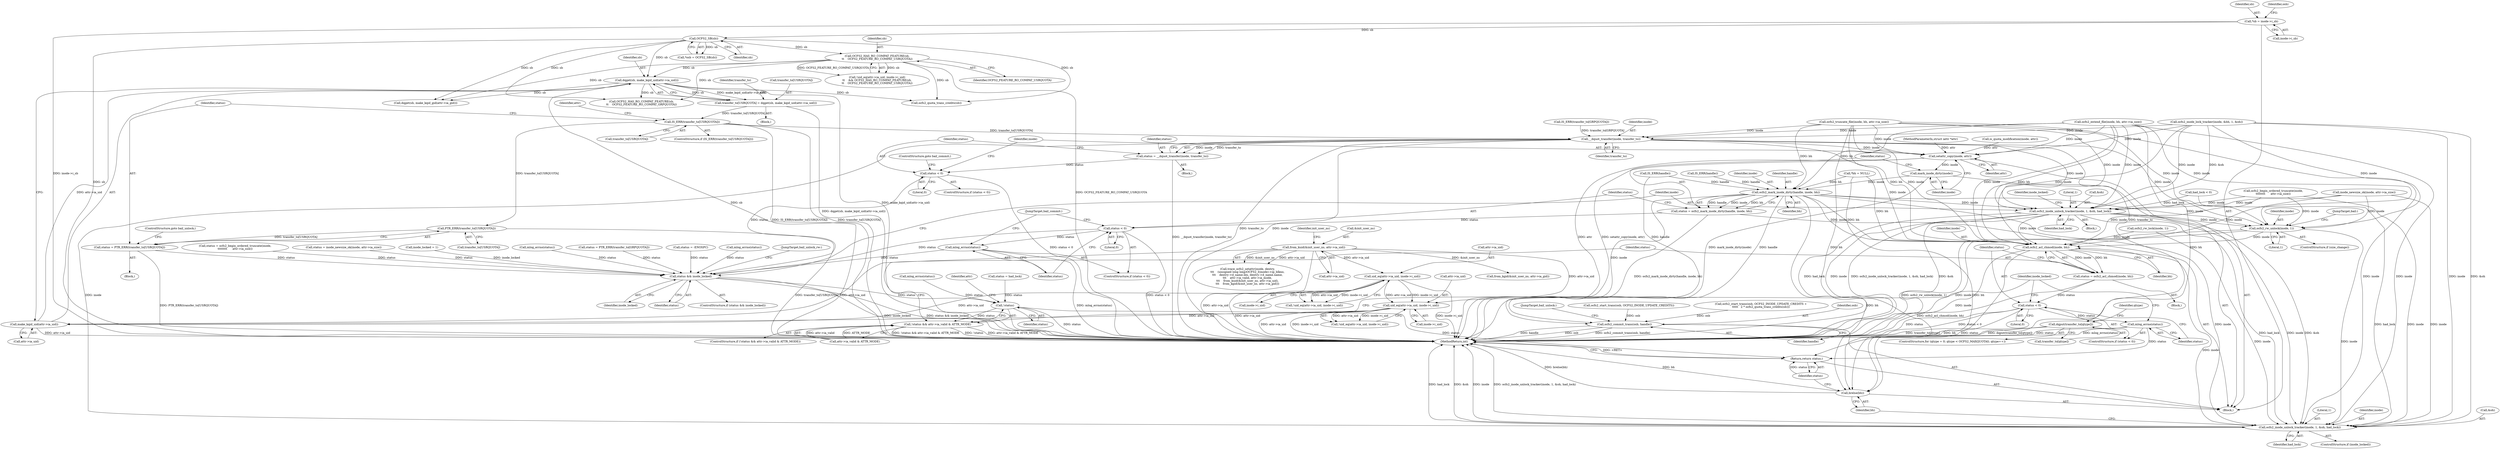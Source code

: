 digraph "0_linux_28f5a8a7c033cbf3e32277f4cc9c6afd74f05300@array" {
"1000413" [label="(Call,IS_ERR(transfer_to[USRQUOTA]))"];
"1000402" [label="(Call,transfer_to[USRQUOTA] = dqget(sb, make_kqid_uid(attr->ia_uid)))"];
"1000406" [label="(Call,dqget(sb, make_kqid_uid(attr->ia_uid)))"];
"1000131" [label="(Call,OCFS2_SB(sb))"];
"1000123" [label="(Call,*sb = inode->i_sb)"];
"1000398" [label="(Call,OCFS2_HAS_RO_COMPAT_FEATURE(sb,\n\t\t    OCFS2_FEATURE_RO_COMPAT_USRQUOTA))"];
"1000408" [label="(Call,make_kqid_uid(attr->ia_uid))"];
"1000360" [label="(Call,uid_eq(attr->ia_uid, inode->i_uid))"];
"1000170" [label="(Call,from_kuid(&init_user_ns, attr->ia_uid))"];
"1000391" [label="(Call,uid_eq(attr->ia_uid, inode->i_uid))"];
"1000420" [label="(Call,PTR_ERR(transfer_to[USRQUOTA]))"];
"1000418" [label="(Call,status = PTR_ERR(transfer_to[USRQUOTA]))"];
"1000540" [label="(Call,status && inode_locked)"];
"1000575" [label="(Call,!status)"];
"1000574" [label="(Call,!status && attr->ia_valid & ATTR_MODE)"];
"1000604" [label="(Return,return status;)"];
"1000491" [label="(Call,__dquot_transfer(inode, transfer_to))"];
"1000489" [label="(Call,status = __dquot_transfer(inode, transfer_to))"];
"1000495" [label="(Call,status < 0)"];
"1000517" [label="(Call,setattr_copy(inode, attr))"];
"1000520" [label="(Call,mark_inode_dirty(inode))"];
"1000524" [label="(Call,ocfs2_mark_inode_dirty(handle, inode, bh))"];
"1000522" [label="(Call,status = ocfs2_mark_inode_dirty(handle, inode, bh))"];
"1000529" [label="(Call,status < 0)"];
"1000532" [label="(Call,mlog_errno(status))"];
"1000535" [label="(Call,ocfs2_commit_trans(osb, handle))"];
"1000544" [label="(Call,ocfs2_inode_unlock_tracker(inode, 1, &oh, had_lock))"];
"1000556" [label="(Call,ocfs2_rw_unlock(inode, 1))"];
"1000585" [label="(Call,ocfs2_acl_chmod(inode, bh))"];
"1000583" [label="(Call,status = ocfs2_acl_chmod(inode, bh))"];
"1000589" [label="(Call,status < 0)"];
"1000592" [label="(Call,mlog_errno(status))"];
"1000596" [label="(Call,ocfs2_inode_unlock_tracker(inode, 1, &oh, had_lock))"];
"1000602" [label="(Call,brelse(bh))"];
"1000569" [label="(Call,dqput(transfer_to[qtype]))"];
"1000391" [label="(Call,uid_eq(attr->ia_uid, inode->i_uid))"];
"1000131" [label="(Call,OCFS2_SB(sb))"];
"1000124" [label="(Identifier,sb)"];
"1000359" [label="(Call,!uid_eq(attr->ia_uid, inode->i_uid))"];
"1000171" [label="(Call,&init_user_ns)"];
"1000107" [label="(Block,)"];
"1000490" [label="(Identifier,status)"];
"1000470" [label="(Call,ocfs2_start_trans(osb, OCFS2_INODE_UPDATE_CREDITS +\n\t\t\t\t\t   2 * ocfs2_quota_trans_credits(sb)))"];
"1000569" [label="(Call,dqput(transfer_to[qtype]))"];
"1000585" [label="(Call,ocfs2_acl_chmod(inode, bh))"];
"1000389" [label="(Call,!uid_eq(attr->ia_uid, inode->i_uid)\n\t\t    && OCFS2_HAS_RO_COMPAT_FEATURE(sb,\n\t\t    OCFS2_FEATURE_RO_COMPAT_USRQUOTA))"];
"1000542" [label="(Identifier,inode_locked)"];
"1000604" [label="(Return,return status;)"];
"1000528" [label="(ControlStructure,if (status < 0))"];
"1000532" [label="(Call,mlog_errno(status))"];
"1000419" [label="(Identifier,status)"];
"1000125" [label="(Call,inode->i_sb)"];
"1000346" [label="(Call,status = -ENOSPC)"];
"1000130" [label="(Identifier,osb)"];
"1000176" [label="(Call,from_kgid(&init_user_ns, attr->ia_gid))"];
"1000495" [label="(Call,status < 0)"];
"1000545" [label="(Identifier,inode)"];
"1000486" [label="(Call,mlog_errno(status))"];
"1000309" [label="(Call,ocfs2_begin_ordered_truncate(inode,\n\t\t\t\t\t\t\t\t      attr->ia_size))"];
"1000596" [label="(Call,ocfs2_inode_unlock_tracker(inode, 1, &oh, had_lock))"];
"1000145" [label="(Call,trace_ocfs2_setattr(inode, dentry,\n\t\t\t    (unsigned long long)OCFS2_I(inode)->ip_blkno,\n\t\t\t    dentry->d_name.len, dentry->d_name.name,\n\t\t\t    attr->ia_valid, attr->ia_mode,\n\t\t\t    from_kuid(&init_user_ns, attr->ia_uid),\n\t\t\t    from_kgid(&init_user_ns, attr->ia_gid)))"];
"1000420" [label="(Call,PTR_ERR(transfer_to[USRQUOTA]))"];
"1000390" [label="(Call,!uid_eq(attr->ia_uid, inode->i_uid))"];
"1000399" [label="(Identifier,sb)"];
"1000395" [label="(Call,inode->i_uid)"];
"1000533" [label="(Identifier,status)"];
"1000536" [label="(Identifier,osb)"];
"1000588" [label="(ControlStructure,if (status < 0))"];
"1000558" [label="(Literal,1)"];
"1000534" [label="(JumpTarget,bail_commit:)"];
"1000421" [label="(Call,transfer_to[USRQUOTA])"];
"1000553" [label="(JumpTarget,bail_unlock_rw:)"];
"1000441" [label="(Call,OCFS2_HAS_RO_COMPAT_FEATURE(sb,\n\t\t    OCFS2_FEATURE_RO_COMPAT_GRPQUOTA))"];
"1000577" [label="(Call,attr->ia_valid & ATTR_MODE)"];
"1000285" [label="(Call,inode_newsize_ok(inode, attr->ia_size))"];
"1000408" [label="(Call,make_kqid_uid(attr->ia_uid))"];
"1000520" [label="(Call,mark_inode_dirty(inode))"];
"1000584" [label="(Identifier,status)"];
"1000598" [label="(Literal,1)"];
"1000560" [label="(ControlStructure,for (qtype = 0; qtype < OCFS2_MAXQUOTAS; qtype++))"];
"1000554" [label="(ControlStructure,if (size_change))"];
"1000412" [label="(ControlStructure,if (IS_ERR(transfer_to[USRQUOTA])))"];
"1000476" [label="(Call,ocfs2_quota_trans_credits(sb))"];
"1000409" [label="(Call,attr->ia_uid)"];
"1000519" [label="(Identifier,attr)"];
"1000392" [label="(Call,attr->ia_uid)"];
"1000559" [label="(JumpTarget,bail:)"];
"1000591" [label="(Literal,0)"];
"1000568" [label="(Identifier,qtype)"];
"1000556" [label="(Call,ocfs2_rw_unlock(inode, 1))"];
"1000424" [label="(ControlStructure,goto bail_unlock;)"];
"1000265" [label="(Call,status = had_lock)"];
"1000538" [label="(JumpTarget,bail_unlock:)"];
"1000551" [label="(Identifier,inode_locked)"];
"1000489" [label="(Call,status = __dquot_transfer(inode, transfer_to))"];
"1000606" [label="(MethodReturn,int)"];
"1000418" [label="(Call,status = PTR_ERR(transfer_to[USRQUOTA]))"];
"1000248" [label="(Call,mlog_errno(status))"];
"1000518" [label="(Identifier,inode)"];
"1000417" [label="(Block,)"];
"1000414" [label="(Call,transfer_to[USRQUOTA])"];
"1000307" [label="(Call,status = ocfs2_begin_ordered_truncate(inode,\n\t\t\t\t\t\t\t\t      attr->ia_size))"];
"1000592" [label="(Call,mlog_errno(status))"];
"1000595" [label="(Identifier,inode_locked)"];
"1000240" [label="(Call,ocfs2_rw_lock(inode, 1))"];
"1000582" [label="(Block,)"];
"1000498" [label="(ControlStructure,goto bail_commit;)"];
"1000527" [label="(Identifier,bh)"];
"1000575" [label="(Call,!status)"];
"1000530" [label="(Identifier,status)"];
"1000526" [label="(Identifier,inode)"];
"1000535" [label="(Call,ocfs2_commit_trans(osb, handle))"];
"1000479" [label="(Call,IS_ERR(handle))"];
"1000547" [label="(Call,&oh)"];
"1000576" [label="(Identifier,status)"];
"1000602" [label="(Call,brelse(bh))"];
"1000129" [label="(Call,*osb = OCFS2_SB(sb))"];
"1000361" [label="(Call,attr->ia_uid)"];
"1000492" [label="(Identifier,inode)"];
"1000522" [label="(Call,status = ocfs2_mark_inode_dirty(handle, inode, bh))"];
"1000261" [label="(Call,had_lock < 0)"];
"1000557" [label="(Identifier,inode)"];
"1000406" [label="(Call,dqget(sb, make_kqid_uid(attr->ia_uid)))"];
"1000456" [label="(Call,IS_ERR(transfer_to[GRPQUOTA]))"];
"1000503" [label="(Call,ocfs2_start_trans(osb, OCFS2_INODE_UPDATE_CREDITS))"];
"1000401" [label="(Block,)"];
"1000601" [label="(Identifier,had_lock)"];
"1000597" [label="(Identifier,inode)"];
"1000493" [label="(Identifier,transfer_to)"];
"1000579" [label="(Identifier,attr)"];
"1000283" [label="(Call,status = inode_newsize_ok(inode, attr->ia_size))"];
"1000497" [label="(Literal,0)"];
"1000319" [label="(Call,ocfs2_truncate_file(inode, bh, attr->ia_size))"];
"1000106" [label="(MethodParameterIn,struct iattr *attr)"];
"1000134" [label="(Call,*bh = NULL)"];
"1000277" [label="(Call,inode_locked = 1)"];
"1000531" [label="(Literal,0)"];
"1000494" [label="(ControlStructure,if (status < 0))"];
"1000398" [label="(Call,OCFS2_HAS_RO_COMPAT_FEATURE(sb,\n\t\t    OCFS2_FEATURE_RO_COMPAT_USRQUOTA))"];
"1000586" [label="(Identifier,inode)"];
"1000123" [label="(Call,*sb = inode->i_sb)"];
"1000537" [label="(Identifier,handle)"];
"1000605" [label="(Identifier,status)"];
"1000415" [label="(Identifier,transfer_to)"];
"1000570" [label="(Call,transfer_to[qtype])"];
"1000540" [label="(Call,status && inode_locked)"];
"1000381" [label="(Block,)"];
"1000132" [label="(Identifier,sb)"];
"1000525" [label="(Identifier,handle)"];
"1000328" [label="(Call,ocfs2_extend_file(inode, bh, attr->ia_size))"];
"1000517" [label="(Call,setattr_copy(inode, attr))"];
"1000402" [label="(Call,transfer_to[USRQUOTA] = dqget(sb, make_kqid_uid(attr->ia_uid)))"];
"1000491" [label="(Call,__dquot_transfer(inode, transfer_to))"];
"1000178" [label="(Identifier,init_user_ns)"];
"1000573" [label="(ControlStructure,if (!status && attr->ia_valid & ATTR_MODE))"];
"1000574" [label="(Call,!status && attr->ia_valid & ATTR_MODE)"];
"1000594" [label="(ControlStructure,if (inode_locked))"];
"1000589" [label="(Call,status < 0)"];
"1000593" [label="(Identifier,status)"];
"1000413" [label="(Call,IS_ERR(transfer_to[USRQUOTA]))"];
"1000514" [label="(Call,mlog_errno(status))"];
"1000507" [label="(Call,IS_ERR(handle))"];
"1000496" [label="(Identifier,status)"];
"1000521" [label="(Identifier,inode)"];
"1000541" [label="(Identifier,status)"];
"1000403" [label="(Call,transfer_to[USRQUOTA])"];
"1000549" [label="(Identifier,had_lock)"];
"1000529" [label="(Call,status < 0)"];
"1000583" [label="(Call,status = ocfs2_acl_chmod(inode, bh))"];
"1000603" [label="(Identifier,bh)"];
"1000360" [label="(Call,uid_eq(attr->ia_uid, inode->i_uid))"];
"1000364" [label="(Call,inode->i_uid)"];
"1000590" [label="(Identifier,status)"];
"1000461" [label="(Call,status = PTR_ERR(transfer_to[GRPQUOTA]))"];
"1000587" [label="(Identifier,bh)"];
"1000253" [label="(Call,ocfs2_inode_lock_tracker(inode, &bh, 1, &oh))"];
"1000524" [label="(Call,ocfs2_mark_inode_dirty(handle, inode, bh))"];
"1000543" [label="(Block,)"];
"1000546" [label="(Literal,1)"];
"1000539" [label="(ControlStructure,if (status && inode_locked))"];
"1000400" [label="(Identifier,OCFS2_FEATURE_RO_COMPAT_USRQUOTA)"];
"1000170" [label="(Call,from_kuid(&init_user_ns, attr->ia_uid))"];
"1000599" [label="(Call,&oh)"];
"1000211" [label="(Call,is_quota_modification(inode, attr))"];
"1000523" [label="(Identifier,status)"];
"1000544" [label="(Call,ocfs2_inode_unlock_tracker(inode, 1, &oh, had_lock))"];
"1000173" [label="(Call,attr->ia_uid)"];
"1000449" [label="(Call,dqget(sb, make_kqid_gid(attr->ia_gid)))"];
"1000429" [label="(Identifier,attr)"];
"1000407" [label="(Identifier,sb)"];
"1000413" -> "1000412"  [label="AST: "];
"1000413" -> "1000414"  [label="CFG: "];
"1000414" -> "1000413"  [label="AST: "];
"1000419" -> "1000413"  [label="CFG: "];
"1000429" -> "1000413"  [label="CFG: "];
"1000413" -> "1000606"  [label="DDG: transfer_to[USRQUOTA]"];
"1000413" -> "1000606"  [label="DDG: IS_ERR(transfer_to[USRQUOTA])"];
"1000402" -> "1000413"  [label="DDG: transfer_to[USRQUOTA]"];
"1000413" -> "1000420"  [label="DDG: transfer_to[USRQUOTA]"];
"1000413" -> "1000491"  [label="DDG: transfer_to[USRQUOTA]"];
"1000402" -> "1000401"  [label="AST: "];
"1000402" -> "1000406"  [label="CFG: "];
"1000403" -> "1000402"  [label="AST: "];
"1000406" -> "1000402"  [label="AST: "];
"1000415" -> "1000402"  [label="CFG: "];
"1000402" -> "1000606"  [label="DDG: dqget(sb, make_kqid_uid(attr->ia_uid))"];
"1000406" -> "1000402"  [label="DDG: sb"];
"1000406" -> "1000402"  [label="DDG: make_kqid_uid(attr->ia_uid)"];
"1000406" -> "1000408"  [label="CFG: "];
"1000407" -> "1000406"  [label="AST: "];
"1000408" -> "1000406"  [label="AST: "];
"1000406" -> "1000606"  [label="DDG: sb"];
"1000406" -> "1000606"  [label="DDG: make_kqid_uid(attr->ia_uid)"];
"1000131" -> "1000406"  [label="DDG: sb"];
"1000398" -> "1000406"  [label="DDG: sb"];
"1000408" -> "1000406"  [label="DDG: attr->ia_uid"];
"1000406" -> "1000441"  [label="DDG: sb"];
"1000406" -> "1000449"  [label="DDG: sb"];
"1000406" -> "1000476"  [label="DDG: sb"];
"1000131" -> "1000129"  [label="AST: "];
"1000131" -> "1000132"  [label="CFG: "];
"1000132" -> "1000131"  [label="AST: "];
"1000129" -> "1000131"  [label="CFG: "];
"1000131" -> "1000606"  [label="DDG: sb"];
"1000131" -> "1000129"  [label="DDG: sb"];
"1000123" -> "1000131"  [label="DDG: sb"];
"1000131" -> "1000398"  [label="DDG: sb"];
"1000131" -> "1000441"  [label="DDG: sb"];
"1000131" -> "1000449"  [label="DDG: sb"];
"1000131" -> "1000476"  [label="DDG: sb"];
"1000123" -> "1000107"  [label="AST: "];
"1000123" -> "1000125"  [label="CFG: "];
"1000124" -> "1000123"  [label="AST: "];
"1000125" -> "1000123"  [label="AST: "];
"1000130" -> "1000123"  [label="CFG: "];
"1000123" -> "1000606"  [label="DDG: inode->i_sb"];
"1000398" -> "1000389"  [label="AST: "];
"1000398" -> "1000400"  [label="CFG: "];
"1000399" -> "1000398"  [label="AST: "];
"1000400" -> "1000398"  [label="AST: "];
"1000389" -> "1000398"  [label="CFG: "];
"1000398" -> "1000606"  [label="DDG: OCFS2_FEATURE_RO_COMPAT_USRQUOTA"];
"1000398" -> "1000389"  [label="DDG: sb"];
"1000398" -> "1000389"  [label="DDG: OCFS2_FEATURE_RO_COMPAT_USRQUOTA"];
"1000398" -> "1000441"  [label="DDG: sb"];
"1000398" -> "1000449"  [label="DDG: sb"];
"1000398" -> "1000476"  [label="DDG: sb"];
"1000408" -> "1000409"  [label="CFG: "];
"1000409" -> "1000408"  [label="AST: "];
"1000408" -> "1000606"  [label="DDG: attr->ia_uid"];
"1000360" -> "1000408"  [label="DDG: attr->ia_uid"];
"1000391" -> "1000408"  [label="DDG: attr->ia_uid"];
"1000170" -> "1000408"  [label="DDG: attr->ia_uid"];
"1000360" -> "1000359"  [label="AST: "];
"1000360" -> "1000364"  [label="CFG: "];
"1000361" -> "1000360"  [label="AST: "];
"1000364" -> "1000360"  [label="AST: "];
"1000359" -> "1000360"  [label="CFG: "];
"1000360" -> "1000606"  [label="DDG: attr->ia_uid"];
"1000360" -> "1000606"  [label="DDG: inode->i_uid"];
"1000360" -> "1000359"  [label="DDG: attr->ia_uid"];
"1000360" -> "1000359"  [label="DDG: inode->i_uid"];
"1000170" -> "1000360"  [label="DDG: attr->ia_uid"];
"1000360" -> "1000391"  [label="DDG: attr->ia_uid"];
"1000360" -> "1000391"  [label="DDG: inode->i_uid"];
"1000170" -> "1000145"  [label="AST: "];
"1000170" -> "1000173"  [label="CFG: "];
"1000171" -> "1000170"  [label="AST: "];
"1000173" -> "1000170"  [label="AST: "];
"1000178" -> "1000170"  [label="CFG: "];
"1000170" -> "1000606"  [label="DDG: attr->ia_uid"];
"1000170" -> "1000145"  [label="DDG: &init_user_ns"];
"1000170" -> "1000145"  [label="DDG: attr->ia_uid"];
"1000170" -> "1000176"  [label="DDG: &init_user_ns"];
"1000170" -> "1000391"  [label="DDG: attr->ia_uid"];
"1000391" -> "1000390"  [label="AST: "];
"1000391" -> "1000395"  [label="CFG: "];
"1000392" -> "1000391"  [label="AST: "];
"1000395" -> "1000391"  [label="AST: "];
"1000390" -> "1000391"  [label="CFG: "];
"1000391" -> "1000606"  [label="DDG: attr->ia_uid"];
"1000391" -> "1000606"  [label="DDG: inode->i_uid"];
"1000391" -> "1000390"  [label="DDG: attr->ia_uid"];
"1000391" -> "1000390"  [label="DDG: inode->i_uid"];
"1000420" -> "1000418"  [label="AST: "];
"1000420" -> "1000421"  [label="CFG: "];
"1000421" -> "1000420"  [label="AST: "];
"1000418" -> "1000420"  [label="CFG: "];
"1000420" -> "1000606"  [label="DDG: transfer_to[USRQUOTA]"];
"1000420" -> "1000418"  [label="DDG: transfer_to[USRQUOTA]"];
"1000418" -> "1000417"  [label="AST: "];
"1000419" -> "1000418"  [label="AST: "];
"1000424" -> "1000418"  [label="CFG: "];
"1000418" -> "1000606"  [label="DDG: PTR_ERR(transfer_to[USRQUOTA])"];
"1000418" -> "1000540"  [label="DDG: status"];
"1000540" -> "1000539"  [label="AST: "];
"1000540" -> "1000541"  [label="CFG: "];
"1000540" -> "1000542"  [label="CFG: "];
"1000541" -> "1000540"  [label="AST: "];
"1000542" -> "1000540"  [label="AST: "];
"1000545" -> "1000540"  [label="CFG: "];
"1000553" -> "1000540"  [label="CFG: "];
"1000540" -> "1000606"  [label="DDG: status && inode_locked"];
"1000540" -> "1000606"  [label="DDG: inode_locked"];
"1000532" -> "1000540"  [label="DDG: status"];
"1000283" -> "1000540"  [label="DDG: status"];
"1000495" -> "1000540"  [label="DDG: status"];
"1000514" -> "1000540"  [label="DDG: status"];
"1000346" -> "1000540"  [label="DDG: status"];
"1000529" -> "1000540"  [label="DDG: status"];
"1000461" -> "1000540"  [label="DDG: status"];
"1000307" -> "1000540"  [label="DDG: status"];
"1000486" -> "1000540"  [label="DDG: status"];
"1000277" -> "1000540"  [label="DDG: inode_locked"];
"1000540" -> "1000575"  [label="DDG: status"];
"1000575" -> "1000574"  [label="AST: "];
"1000575" -> "1000576"  [label="CFG: "];
"1000576" -> "1000575"  [label="AST: "];
"1000579" -> "1000575"  [label="CFG: "];
"1000574" -> "1000575"  [label="CFG: "];
"1000575" -> "1000606"  [label="DDG: status"];
"1000575" -> "1000574"  [label="DDG: status"];
"1000265" -> "1000575"  [label="DDG: status"];
"1000248" -> "1000575"  [label="DDG: status"];
"1000575" -> "1000604"  [label="DDG: status"];
"1000574" -> "1000573"  [label="AST: "];
"1000574" -> "1000577"  [label="CFG: "];
"1000577" -> "1000574"  [label="AST: "];
"1000584" -> "1000574"  [label="CFG: "];
"1000595" -> "1000574"  [label="CFG: "];
"1000574" -> "1000606"  [label="DDG: !status"];
"1000574" -> "1000606"  [label="DDG: attr->ia_valid & ATTR_MODE"];
"1000574" -> "1000606"  [label="DDG: !status && attr->ia_valid & ATTR_MODE"];
"1000577" -> "1000574"  [label="DDG: attr->ia_valid"];
"1000577" -> "1000574"  [label="DDG: ATTR_MODE"];
"1000604" -> "1000107"  [label="AST: "];
"1000604" -> "1000605"  [label="CFG: "];
"1000605" -> "1000604"  [label="AST: "];
"1000606" -> "1000604"  [label="CFG: "];
"1000604" -> "1000606"  [label="DDG: <RET>"];
"1000605" -> "1000604"  [label="DDG: status"];
"1000589" -> "1000604"  [label="DDG: status"];
"1000592" -> "1000604"  [label="DDG: status"];
"1000491" -> "1000489"  [label="AST: "];
"1000491" -> "1000493"  [label="CFG: "];
"1000492" -> "1000491"  [label="AST: "];
"1000493" -> "1000491"  [label="AST: "];
"1000489" -> "1000491"  [label="CFG: "];
"1000491" -> "1000606"  [label="DDG: transfer_to"];
"1000491" -> "1000606"  [label="DDG: inode"];
"1000491" -> "1000489"  [label="DDG: inode"];
"1000491" -> "1000489"  [label="DDG: transfer_to"];
"1000253" -> "1000491"  [label="DDG: inode"];
"1000328" -> "1000491"  [label="DDG: inode"];
"1000319" -> "1000491"  [label="DDG: inode"];
"1000456" -> "1000491"  [label="DDG: transfer_to[GRPQUOTA]"];
"1000491" -> "1000517"  [label="DDG: inode"];
"1000491" -> "1000544"  [label="DDG: inode"];
"1000491" -> "1000556"  [label="DDG: inode"];
"1000491" -> "1000569"  [label="DDG: transfer_to"];
"1000491" -> "1000585"  [label="DDG: inode"];
"1000491" -> "1000596"  [label="DDG: inode"];
"1000489" -> "1000381"  [label="AST: "];
"1000490" -> "1000489"  [label="AST: "];
"1000496" -> "1000489"  [label="CFG: "];
"1000489" -> "1000606"  [label="DDG: __dquot_transfer(inode, transfer_to)"];
"1000489" -> "1000495"  [label="DDG: status"];
"1000495" -> "1000494"  [label="AST: "];
"1000495" -> "1000497"  [label="CFG: "];
"1000496" -> "1000495"  [label="AST: "];
"1000497" -> "1000495"  [label="AST: "];
"1000498" -> "1000495"  [label="CFG: "];
"1000518" -> "1000495"  [label="CFG: "];
"1000495" -> "1000606"  [label="DDG: status < 0"];
"1000517" -> "1000107"  [label="AST: "];
"1000517" -> "1000519"  [label="CFG: "];
"1000518" -> "1000517"  [label="AST: "];
"1000519" -> "1000517"  [label="AST: "];
"1000521" -> "1000517"  [label="CFG: "];
"1000517" -> "1000606"  [label="DDG: attr"];
"1000517" -> "1000606"  [label="DDG: setattr_copy(inode, attr)"];
"1000253" -> "1000517"  [label="DDG: inode"];
"1000328" -> "1000517"  [label="DDG: inode"];
"1000319" -> "1000517"  [label="DDG: inode"];
"1000211" -> "1000517"  [label="DDG: attr"];
"1000106" -> "1000517"  [label="DDG: attr"];
"1000517" -> "1000520"  [label="DDG: inode"];
"1000520" -> "1000107"  [label="AST: "];
"1000520" -> "1000521"  [label="CFG: "];
"1000521" -> "1000520"  [label="AST: "];
"1000523" -> "1000520"  [label="CFG: "];
"1000520" -> "1000606"  [label="DDG: mark_inode_dirty(inode)"];
"1000520" -> "1000524"  [label="DDG: inode"];
"1000524" -> "1000522"  [label="AST: "];
"1000524" -> "1000527"  [label="CFG: "];
"1000525" -> "1000524"  [label="AST: "];
"1000526" -> "1000524"  [label="AST: "];
"1000527" -> "1000524"  [label="AST: "];
"1000522" -> "1000524"  [label="CFG: "];
"1000524" -> "1000606"  [label="DDG: inode"];
"1000524" -> "1000522"  [label="DDG: handle"];
"1000524" -> "1000522"  [label="DDG: inode"];
"1000524" -> "1000522"  [label="DDG: bh"];
"1000479" -> "1000524"  [label="DDG: handle"];
"1000507" -> "1000524"  [label="DDG: handle"];
"1000328" -> "1000524"  [label="DDG: bh"];
"1000134" -> "1000524"  [label="DDG: bh"];
"1000319" -> "1000524"  [label="DDG: bh"];
"1000524" -> "1000535"  [label="DDG: handle"];
"1000524" -> "1000544"  [label="DDG: inode"];
"1000524" -> "1000556"  [label="DDG: inode"];
"1000524" -> "1000585"  [label="DDG: inode"];
"1000524" -> "1000585"  [label="DDG: bh"];
"1000524" -> "1000596"  [label="DDG: inode"];
"1000524" -> "1000602"  [label="DDG: bh"];
"1000522" -> "1000107"  [label="AST: "];
"1000523" -> "1000522"  [label="AST: "];
"1000530" -> "1000522"  [label="CFG: "];
"1000522" -> "1000606"  [label="DDG: ocfs2_mark_inode_dirty(handle, inode, bh)"];
"1000522" -> "1000529"  [label="DDG: status"];
"1000529" -> "1000528"  [label="AST: "];
"1000529" -> "1000531"  [label="CFG: "];
"1000530" -> "1000529"  [label="AST: "];
"1000531" -> "1000529"  [label="AST: "];
"1000533" -> "1000529"  [label="CFG: "];
"1000534" -> "1000529"  [label="CFG: "];
"1000529" -> "1000606"  [label="DDG: status < 0"];
"1000529" -> "1000532"  [label="DDG: status"];
"1000532" -> "1000528"  [label="AST: "];
"1000532" -> "1000533"  [label="CFG: "];
"1000533" -> "1000532"  [label="AST: "];
"1000534" -> "1000532"  [label="CFG: "];
"1000532" -> "1000606"  [label="DDG: mlog_errno(status)"];
"1000535" -> "1000107"  [label="AST: "];
"1000535" -> "1000537"  [label="CFG: "];
"1000536" -> "1000535"  [label="AST: "];
"1000537" -> "1000535"  [label="AST: "];
"1000538" -> "1000535"  [label="CFG: "];
"1000535" -> "1000606"  [label="DDG: osb"];
"1000535" -> "1000606"  [label="DDG: ocfs2_commit_trans(osb, handle)"];
"1000535" -> "1000606"  [label="DDG: handle"];
"1000503" -> "1000535"  [label="DDG: osb"];
"1000470" -> "1000535"  [label="DDG: osb"];
"1000479" -> "1000535"  [label="DDG: handle"];
"1000544" -> "1000543"  [label="AST: "];
"1000544" -> "1000549"  [label="CFG: "];
"1000545" -> "1000544"  [label="AST: "];
"1000546" -> "1000544"  [label="AST: "];
"1000547" -> "1000544"  [label="AST: "];
"1000549" -> "1000544"  [label="AST: "];
"1000551" -> "1000544"  [label="CFG: "];
"1000544" -> "1000606"  [label="DDG: inode"];
"1000544" -> "1000606"  [label="DDG: &oh"];
"1000544" -> "1000606"  [label="DDG: ocfs2_inode_unlock_tracker(inode, 1, &oh, had_lock)"];
"1000544" -> "1000606"  [label="DDG: had_lock"];
"1000309" -> "1000544"  [label="DDG: inode"];
"1000285" -> "1000544"  [label="DDG: inode"];
"1000253" -> "1000544"  [label="DDG: inode"];
"1000253" -> "1000544"  [label="DDG: &oh"];
"1000328" -> "1000544"  [label="DDG: inode"];
"1000319" -> "1000544"  [label="DDG: inode"];
"1000261" -> "1000544"  [label="DDG: had_lock"];
"1000544" -> "1000556"  [label="DDG: inode"];
"1000544" -> "1000585"  [label="DDG: inode"];
"1000544" -> "1000596"  [label="DDG: inode"];
"1000544" -> "1000596"  [label="DDG: &oh"];
"1000544" -> "1000596"  [label="DDG: had_lock"];
"1000556" -> "1000554"  [label="AST: "];
"1000556" -> "1000558"  [label="CFG: "];
"1000557" -> "1000556"  [label="AST: "];
"1000558" -> "1000556"  [label="AST: "];
"1000559" -> "1000556"  [label="CFG: "];
"1000556" -> "1000606"  [label="DDG: inode"];
"1000556" -> "1000606"  [label="DDG: ocfs2_rw_unlock(inode, 1)"];
"1000309" -> "1000556"  [label="DDG: inode"];
"1000285" -> "1000556"  [label="DDG: inode"];
"1000253" -> "1000556"  [label="DDG: inode"];
"1000328" -> "1000556"  [label="DDG: inode"];
"1000319" -> "1000556"  [label="DDG: inode"];
"1000556" -> "1000585"  [label="DDG: inode"];
"1000556" -> "1000596"  [label="DDG: inode"];
"1000585" -> "1000583"  [label="AST: "];
"1000585" -> "1000587"  [label="CFG: "];
"1000586" -> "1000585"  [label="AST: "];
"1000587" -> "1000585"  [label="AST: "];
"1000583" -> "1000585"  [label="CFG: "];
"1000585" -> "1000606"  [label="DDG: inode"];
"1000585" -> "1000583"  [label="DDG: inode"];
"1000585" -> "1000583"  [label="DDG: bh"];
"1000309" -> "1000585"  [label="DDG: inode"];
"1000285" -> "1000585"  [label="DDG: inode"];
"1000253" -> "1000585"  [label="DDG: inode"];
"1000328" -> "1000585"  [label="DDG: inode"];
"1000328" -> "1000585"  [label="DDG: bh"];
"1000319" -> "1000585"  [label="DDG: inode"];
"1000319" -> "1000585"  [label="DDG: bh"];
"1000240" -> "1000585"  [label="DDG: inode"];
"1000134" -> "1000585"  [label="DDG: bh"];
"1000585" -> "1000596"  [label="DDG: inode"];
"1000585" -> "1000602"  [label="DDG: bh"];
"1000583" -> "1000582"  [label="AST: "];
"1000584" -> "1000583"  [label="AST: "];
"1000590" -> "1000583"  [label="CFG: "];
"1000583" -> "1000606"  [label="DDG: ocfs2_acl_chmod(inode, bh)"];
"1000583" -> "1000589"  [label="DDG: status"];
"1000589" -> "1000588"  [label="AST: "];
"1000589" -> "1000591"  [label="CFG: "];
"1000590" -> "1000589"  [label="AST: "];
"1000591" -> "1000589"  [label="AST: "];
"1000593" -> "1000589"  [label="CFG: "];
"1000595" -> "1000589"  [label="CFG: "];
"1000589" -> "1000606"  [label="DDG: status < 0"];
"1000589" -> "1000606"  [label="DDG: status"];
"1000589" -> "1000592"  [label="DDG: status"];
"1000592" -> "1000588"  [label="AST: "];
"1000592" -> "1000593"  [label="CFG: "];
"1000593" -> "1000592"  [label="AST: "];
"1000595" -> "1000592"  [label="CFG: "];
"1000592" -> "1000606"  [label="DDG: mlog_errno(status)"];
"1000592" -> "1000606"  [label="DDG: status"];
"1000596" -> "1000594"  [label="AST: "];
"1000596" -> "1000601"  [label="CFG: "];
"1000597" -> "1000596"  [label="AST: "];
"1000598" -> "1000596"  [label="AST: "];
"1000599" -> "1000596"  [label="AST: "];
"1000601" -> "1000596"  [label="AST: "];
"1000603" -> "1000596"  [label="CFG: "];
"1000596" -> "1000606"  [label="DDG: &oh"];
"1000596" -> "1000606"  [label="DDG: inode"];
"1000596" -> "1000606"  [label="DDG: ocfs2_inode_unlock_tracker(inode, 1, &oh, had_lock)"];
"1000596" -> "1000606"  [label="DDG: had_lock"];
"1000309" -> "1000596"  [label="DDG: inode"];
"1000285" -> "1000596"  [label="DDG: inode"];
"1000253" -> "1000596"  [label="DDG: inode"];
"1000253" -> "1000596"  [label="DDG: &oh"];
"1000328" -> "1000596"  [label="DDG: inode"];
"1000319" -> "1000596"  [label="DDG: inode"];
"1000240" -> "1000596"  [label="DDG: inode"];
"1000261" -> "1000596"  [label="DDG: had_lock"];
"1000602" -> "1000107"  [label="AST: "];
"1000602" -> "1000603"  [label="CFG: "];
"1000603" -> "1000602"  [label="AST: "];
"1000605" -> "1000602"  [label="CFG: "];
"1000602" -> "1000606"  [label="DDG: brelse(bh)"];
"1000602" -> "1000606"  [label="DDG: bh"];
"1000328" -> "1000602"  [label="DDG: bh"];
"1000134" -> "1000602"  [label="DDG: bh"];
"1000319" -> "1000602"  [label="DDG: bh"];
"1000569" -> "1000560"  [label="AST: "];
"1000569" -> "1000570"  [label="CFG: "];
"1000570" -> "1000569"  [label="AST: "];
"1000568" -> "1000569"  [label="CFG: "];
"1000569" -> "1000606"  [label="DDG: dqput(transfer_to[qtype])"];
"1000569" -> "1000606"  [label="DDG: transfer_to[qtype]"];
}
